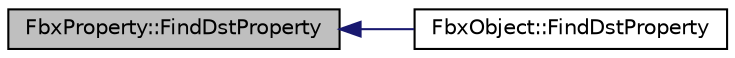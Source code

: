 digraph "FbxProperty::FindDstProperty"
{
  edge [fontname="Helvetica",fontsize="10",labelfontname="Helvetica",labelfontsize="10"];
  node [fontname="Helvetica",fontsize="10",shape=record];
  rankdir="LR";
  Node101 [label="FbxProperty::FindDstProperty",height=0.2,width=0.4,color="black", fillcolor="grey75", style="filled", fontcolor="black"];
  Node101 -> Node102 [dir="back",color="midnightblue",fontsize="10",style="solid",fontname="Helvetica"];
  Node102 [label="FbxObject::FindDstProperty",height=0.2,width=0.4,color="black", fillcolor="white", style="filled",URL="$class_fbx_object.html#a3552b9625640d12db3a9cb70a9fae794"];
}
